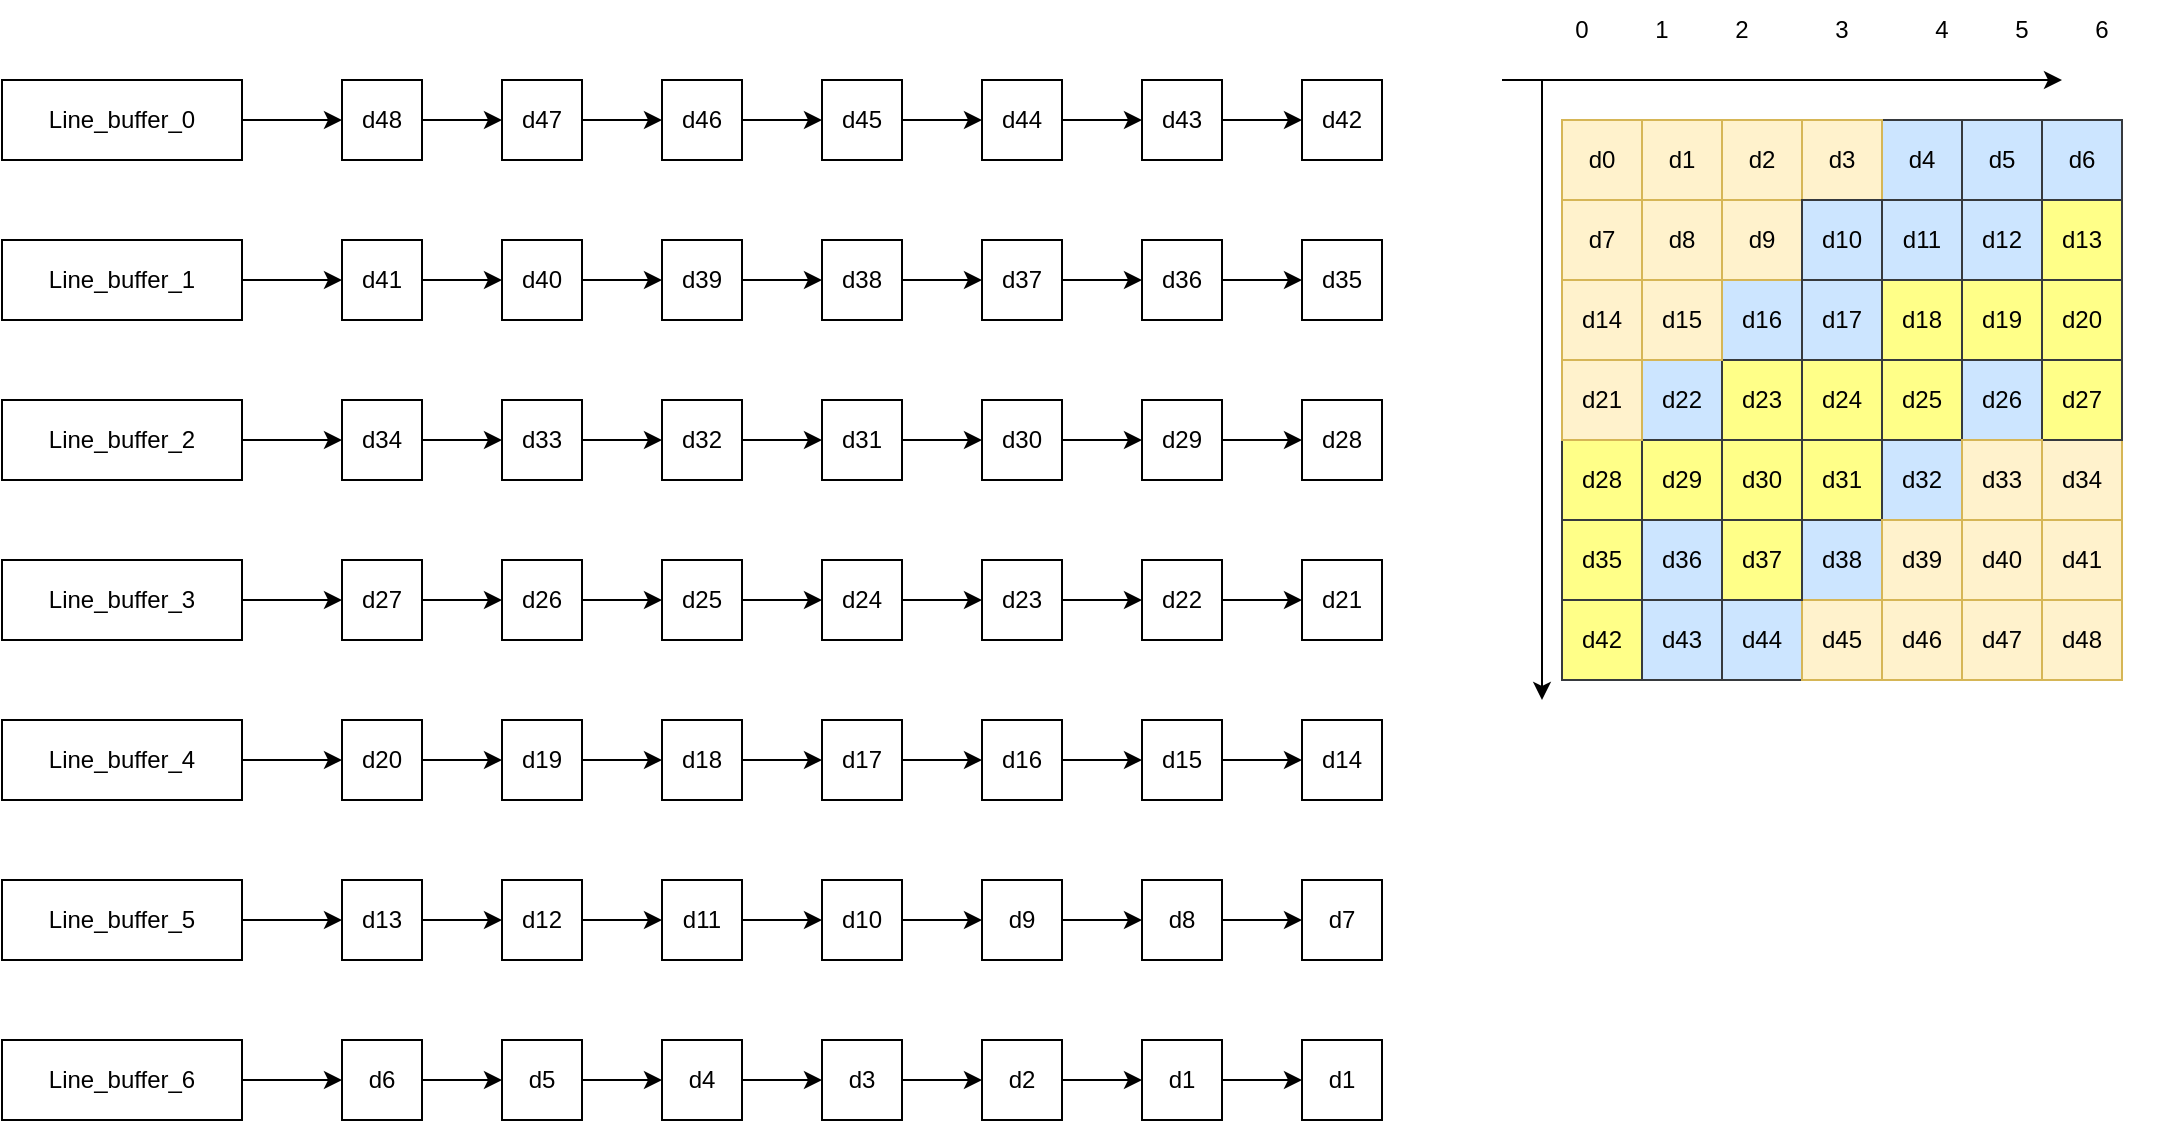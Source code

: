<mxfile version="25.0.0">
  <diagram name="Page-1" id="skQ6Bqla_CH4Cx-famLH">
    <mxGraphModel dx="784" dy="404" grid="1" gridSize="10" guides="1" tooltips="1" connect="1" arrows="1" fold="1" page="1" pageScale="1" pageWidth="850" pageHeight="1100" math="0" shadow="0">
      <root>
        <mxCell id="0" />
        <mxCell id="1" parent="0" />
        <mxCell id="QPa2e-_EbMcNQabbTF7_-1" value="Line_buffer_0" style="rounded=0;whiteSpace=wrap;html=1;" parent="1" vertex="1">
          <mxGeometry x="230" y="360" width="120" height="40" as="geometry" />
        </mxCell>
        <mxCell id="QPa2e-_EbMcNQabbTF7_-2" value="Line_buffer_1" style="rounded=0;whiteSpace=wrap;html=1;" parent="1" vertex="1">
          <mxGeometry x="230" y="440" width="120" height="40" as="geometry" />
        </mxCell>
        <mxCell id="QPa2e-_EbMcNQabbTF7_-40" value="d48" style="rounded=0;whiteSpace=wrap;html=1;" parent="1" vertex="1">
          <mxGeometry x="400" y="360" width="40" height="40" as="geometry" />
        </mxCell>
        <mxCell id="QPa2e-_EbMcNQabbTF7_-41" value="" style="endArrow=classic;html=1;rounded=0;exitX=1;exitY=0.5;exitDx=0;exitDy=0;" parent="1" source="QPa2e-_EbMcNQabbTF7_-40" edge="1">
          <mxGeometry width="50" height="50" relative="1" as="geometry">
            <mxPoint x="460" y="380" as="sourcePoint" />
            <mxPoint x="480" y="380" as="targetPoint" />
          </mxGeometry>
        </mxCell>
        <mxCell id="QPa2e-_EbMcNQabbTF7_-45" value="" style="endArrow=classic;html=1;rounded=0;exitX=1;exitY=0.5;exitDx=0;exitDy=0;entryX=0;entryY=0.5;entryDx=0;entryDy=0;" parent="1" source="QPa2e-_EbMcNQabbTF7_-1" target="QPa2e-_EbMcNQabbTF7_-40" edge="1">
          <mxGeometry width="50" height="50" relative="1" as="geometry">
            <mxPoint x="600" y="510" as="sourcePoint" />
            <mxPoint x="650" y="460" as="targetPoint" />
          </mxGeometry>
        </mxCell>
        <mxCell id="QPa2e-_EbMcNQabbTF7_-53" value="Line_buffer_2" style="rounded=0;whiteSpace=wrap;html=1;" parent="1" vertex="1">
          <mxGeometry x="230" y="520" width="120" height="40" as="geometry" />
        </mxCell>
        <mxCell id="QPa2e-_EbMcNQabbTF7_-60" value="Line_buffer_3" style="rounded=0;whiteSpace=wrap;html=1;" parent="1" vertex="1">
          <mxGeometry x="230" y="600" width="120" height="40" as="geometry" />
        </mxCell>
        <mxCell id="QPa2e-_EbMcNQabbTF7_-74" value="Line_buffer_4" style="rounded=0;whiteSpace=wrap;html=1;" parent="1" vertex="1">
          <mxGeometry x="230" y="680" width="120" height="40" as="geometry" />
        </mxCell>
        <mxCell id="QPa2e-_EbMcNQabbTF7_-81" value="Line_buffer_5" style="rounded=0;whiteSpace=wrap;html=1;" parent="1" vertex="1">
          <mxGeometry x="230" y="760" width="120" height="40" as="geometry" />
        </mxCell>
        <mxCell id="QPa2e-_EbMcNQabbTF7_-88" value="Line_buffer_6" style="rounded=0;whiteSpace=wrap;html=1;" parent="1" vertex="1">
          <mxGeometry x="230" y="840" width="120" height="40" as="geometry" />
        </mxCell>
        <mxCell id="QPa2e-_EbMcNQabbTF7_-102" value="d47" style="rounded=0;whiteSpace=wrap;html=1;" parent="1" vertex="1">
          <mxGeometry x="480" y="360" width="40" height="40" as="geometry" />
        </mxCell>
        <mxCell id="QPa2e-_EbMcNQabbTF7_-103" value="" style="endArrow=classic;html=1;rounded=0;exitX=1;exitY=0.5;exitDx=0;exitDy=0;" parent="1" edge="1">
          <mxGeometry width="50" height="50" relative="1" as="geometry">
            <mxPoint x="520" y="380" as="sourcePoint" />
            <mxPoint x="560" y="380" as="targetPoint" />
          </mxGeometry>
        </mxCell>
        <mxCell id="QPa2e-_EbMcNQabbTF7_-104" value="d46" style="rounded=0;whiteSpace=wrap;html=1;" parent="1" vertex="1">
          <mxGeometry x="560" y="360" width="40" height="40" as="geometry" />
        </mxCell>
        <mxCell id="QPa2e-_EbMcNQabbTF7_-107" value="" style="endArrow=classic;html=1;rounded=0;exitX=1;exitY=0.5;exitDx=0;exitDy=0;" parent="1" edge="1">
          <mxGeometry width="50" height="50" relative="1" as="geometry">
            <mxPoint x="600" y="380" as="sourcePoint" />
            <mxPoint x="640" y="380" as="targetPoint" />
          </mxGeometry>
        </mxCell>
        <mxCell id="QPa2e-_EbMcNQabbTF7_-108" value="d45" style="rounded=0;whiteSpace=wrap;html=1;" parent="1" vertex="1">
          <mxGeometry x="640" y="360" width="40" height="40" as="geometry" />
        </mxCell>
        <mxCell id="QPa2e-_EbMcNQabbTF7_-109" value="" style="endArrow=classic;html=1;rounded=0;exitX=1;exitY=0.5;exitDx=0;exitDy=0;" parent="1" edge="1">
          <mxGeometry width="50" height="50" relative="1" as="geometry">
            <mxPoint x="680" y="380" as="sourcePoint" />
            <mxPoint x="720" y="380" as="targetPoint" />
          </mxGeometry>
        </mxCell>
        <mxCell id="QPa2e-_EbMcNQabbTF7_-110" value="d44" style="rounded=0;whiteSpace=wrap;html=1;" parent="1" vertex="1">
          <mxGeometry x="720" y="360" width="40" height="40" as="geometry" />
        </mxCell>
        <mxCell id="QPa2e-_EbMcNQabbTF7_-111" value="" style="endArrow=classic;html=1;rounded=0;exitX=1;exitY=0.5;exitDx=0;exitDy=0;" parent="1" edge="1">
          <mxGeometry width="50" height="50" relative="1" as="geometry">
            <mxPoint x="760" y="380" as="sourcePoint" />
            <mxPoint x="800" y="380" as="targetPoint" />
          </mxGeometry>
        </mxCell>
        <mxCell id="QPa2e-_EbMcNQabbTF7_-112" value="d43" style="rounded=0;whiteSpace=wrap;html=1;" parent="1" vertex="1">
          <mxGeometry x="800" y="360" width="40" height="40" as="geometry" />
        </mxCell>
        <mxCell id="QPa2e-_EbMcNQabbTF7_-113" value="" style="endArrow=classic;html=1;rounded=0;exitX=1;exitY=0.5;exitDx=0;exitDy=0;" parent="1" edge="1">
          <mxGeometry width="50" height="50" relative="1" as="geometry">
            <mxPoint x="840" y="380" as="sourcePoint" />
            <mxPoint x="880" y="380" as="targetPoint" />
          </mxGeometry>
        </mxCell>
        <mxCell id="QPa2e-_EbMcNQabbTF7_-114" value="d42" style="rounded=0;whiteSpace=wrap;html=1;" parent="1" vertex="1">
          <mxGeometry x="880" y="360" width="40" height="40" as="geometry" />
        </mxCell>
        <mxCell id="QPa2e-_EbMcNQabbTF7_-117" value="d41" style="rounded=0;whiteSpace=wrap;html=1;" parent="1" vertex="1">
          <mxGeometry x="400" y="440" width="40" height="40" as="geometry" />
        </mxCell>
        <mxCell id="QPa2e-_EbMcNQabbTF7_-118" value="" style="endArrow=classic;html=1;rounded=0;exitX=1;exitY=0.5;exitDx=0;exitDy=0;" parent="1" source="QPa2e-_EbMcNQabbTF7_-117" edge="1">
          <mxGeometry width="50" height="50" relative="1" as="geometry">
            <mxPoint x="460" y="460" as="sourcePoint" />
            <mxPoint x="480" y="460" as="targetPoint" />
          </mxGeometry>
        </mxCell>
        <mxCell id="QPa2e-_EbMcNQabbTF7_-119" value="" style="endArrow=classic;html=1;rounded=0;exitX=1;exitY=0.5;exitDx=0;exitDy=0;entryX=0;entryY=0.5;entryDx=0;entryDy=0;" parent="1" target="QPa2e-_EbMcNQabbTF7_-117" edge="1">
          <mxGeometry width="50" height="50" relative="1" as="geometry">
            <mxPoint x="350" y="460" as="sourcePoint" />
            <mxPoint x="650" y="540" as="targetPoint" />
          </mxGeometry>
        </mxCell>
        <mxCell id="QPa2e-_EbMcNQabbTF7_-120" value="d40" style="rounded=0;whiteSpace=wrap;html=1;" parent="1" vertex="1">
          <mxGeometry x="480" y="440" width="40" height="40" as="geometry" />
        </mxCell>
        <mxCell id="QPa2e-_EbMcNQabbTF7_-121" value="" style="endArrow=classic;html=1;rounded=0;exitX=1;exitY=0.5;exitDx=0;exitDy=0;" parent="1" edge="1">
          <mxGeometry width="50" height="50" relative="1" as="geometry">
            <mxPoint x="520" y="460" as="sourcePoint" />
            <mxPoint x="560" y="460" as="targetPoint" />
          </mxGeometry>
        </mxCell>
        <mxCell id="QPa2e-_EbMcNQabbTF7_-122" value="d39" style="rounded=0;whiteSpace=wrap;html=1;" parent="1" vertex="1">
          <mxGeometry x="560" y="440" width="40" height="40" as="geometry" />
        </mxCell>
        <mxCell id="QPa2e-_EbMcNQabbTF7_-123" value="" style="endArrow=classic;html=1;rounded=0;exitX=1;exitY=0.5;exitDx=0;exitDy=0;" parent="1" edge="1">
          <mxGeometry width="50" height="50" relative="1" as="geometry">
            <mxPoint x="600" y="460" as="sourcePoint" />
            <mxPoint x="640" y="460" as="targetPoint" />
          </mxGeometry>
        </mxCell>
        <mxCell id="QPa2e-_EbMcNQabbTF7_-124" value="d38" style="rounded=0;whiteSpace=wrap;html=1;" parent="1" vertex="1">
          <mxGeometry x="640" y="440" width="40" height="40" as="geometry" />
        </mxCell>
        <mxCell id="QPa2e-_EbMcNQabbTF7_-125" value="" style="endArrow=classic;html=1;rounded=0;exitX=1;exitY=0.5;exitDx=0;exitDy=0;" parent="1" edge="1">
          <mxGeometry width="50" height="50" relative="1" as="geometry">
            <mxPoint x="680" y="460" as="sourcePoint" />
            <mxPoint x="720" y="460" as="targetPoint" />
          </mxGeometry>
        </mxCell>
        <mxCell id="QPa2e-_EbMcNQabbTF7_-126" value="d37" style="rounded=0;whiteSpace=wrap;html=1;" parent="1" vertex="1">
          <mxGeometry x="720" y="440" width="40" height="40" as="geometry" />
        </mxCell>
        <mxCell id="QPa2e-_EbMcNQabbTF7_-127" value="" style="endArrow=classic;html=1;rounded=0;exitX=1;exitY=0.5;exitDx=0;exitDy=0;" parent="1" edge="1">
          <mxGeometry width="50" height="50" relative="1" as="geometry">
            <mxPoint x="760" y="460" as="sourcePoint" />
            <mxPoint x="800" y="460" as="targetPoint" />
          </mxGeometry>
        </mxCell>
        <mxCell id="QPa2e-_EbMcNQabbTF7_-128" value="d36" style="rounded=0;whiteSpace=wrap;html=1;" parent="1" vertex="1">
          <mxGeometry x="800" y="440" width="40" height="40" as="geometry" />
        </mxCell>
        <mxCell id="QPa2e-_EbMcNQabbTF7_-129" value="" style="endArrow=classic;html=1;rounded=0;exitX=1;exitY=0.5;exitDx=0;exitDy=0;" parent="1" edge="1">
          <mxGeometry width="50" height="50" relative="1" as="geometry">
            <mxPoint x="840" y="460" as="sourcePoint" />
            <mxPoint x="880" y="460" as="targetPoint" />
          </mxGeometry>
        </mxCell>
        <mxCell id="QPa2e-_EbMcNQabbTF7_-130" value="d35" style="rounded=0;whiteSpace=wrap;html=1;" parent="1" vertex="1">
          <mxGeometry x="880" y="440" width="40" height="40" as="geometry" />
        </mxCell>
        <mxCell id="QPa2e-_EbMcNQabbTF7_-131" value="d34" style="rounded=0;whiteSpace=wrap;html=1;" parent="1" vertex="1">
          <mxGeometry x="400" y="520" width="40" height="40" as="geometry" />
        </mxCell>
        <mxCell id="QPa2e-_EbMcNQabbTF7_-132" value="" style="endArrow=classic;html=1;rounded=0;exitX=1;exitY=0.5;exitDx=0;exitDy=0;" parent="1" source="QPa2e-_EbMcNQabbTF7_-131" edge="1">
          <mxGeometry width="50" height="50" relative="1" as="geometry">
            <mxPoint x="460" y="540" as="sourcePoint" />
            <mxPoint x="480" y="540" as="targetPoint" />
          </mxGeometry>
        </mxCell>
        <mxCell id="QPa2e-_EbMcNQabbTF7_-133" value="" style="endArrow=classic;html=1;rounded=0;exitX=1;exitY=0.5;exitDx=0;exitDy=0;entryX=0;entryY=0.5;entryDx=0;entryDy=0;" parent="1" target="QPa2e-_EbMcNQabbTF7_-131" edge="1">
          <mxGeometry width="50" height="50" relative="1" as="geometry">
            <mxPoint x="350" y="540" as="sourcePoint" />
            <mxPoint x="650" y="620" as="targetPoint" />
          </mxGeometry>
        </mxCell>
        <mxCell id="QPa2e-_EbMcNQabbTF7_-134" value="d33" style="rounded=0;whiteSpace=wrap;html=1;" parent="1" vertex="1">
          <mxGeometry x="480" y="520" width="40" height="40" as="geometry" />
        </mxCell>
        <mxCell id="QPa2e-_EbMcNQabbTF7_-135" value="" style="endArrow=classic;html=1;rounded=0;exitX=1;exitY=0.5;exitDx=0;exitDy=0;" parent="1" edge="1">
          <mxGeometry width="50" height="50" relative="1" as="geometry">
            <mxPoint x="520" y="540" as="sourcePoint" />
            <mxPoint x="560" y="540" as="targetPoint" />
          </mxGeometry>
        </mxCell>
        <mxCell id="QPa2e-_EbMcNQabbTF7_-136" value="d32" style="rounded=0;whiteSpace=wrap;html=1;" parent="1" vertex="1">
          <mxGeometry x="560" y="520" width="40" height="40" as="geometry" />
        </mxCell>
        <mxCell id="QPa2e-_EbMcNQabbTF7_-137" value="" style="endArrow=classic;html=1;rounded=0;exitX=1;exitY=0.5;exitDx=0;exitDy=0;" parent="1" edge="1">
          <mxGeometry width="50" height="50" relative="1" as="geometry">
            <mxPoint x="600" y="540" as="sourcePoint" />
            <mxPoint x="640" y="540" as="targetPoint" />
          </mxGeometry>
        </mxCell>
        <mxCell id="QPa2e-_EbMcNQabbTF7_-138" value="d31" style="rounded=0;whiteSpace=wrap;html=1;" parent="1" vertex="1">
          <mxGeometry x="640" y="520" width="40" height="40" as="geometry" />
        </mxCell>
        <mxCell id="QPa2e-_EbMcNQabbTF7_-139" value="" style="endArrow=classic;html=1;rounded=0;exitX=1;exitY=0.5;exitDx=0;exitDy=0;" parent="1" edge="1">
          <mxGeometry width="50" height="50" relative="1" as="geometry">
            <mxPoint x="680" y="540" as="sourcePoint" />
            <mxPoint x="720" y="540" as="targetPoint" />
          </mxGeometry>
        </mxCell>
        <mxCell id="QPa2e-_EbMcNQabbTF7_-140" value="d30" style="rounded=0;whiteSpace=wrap;html=1;" parent="1" vertex="1">
          <mxGeometry x="720" y="520" width="40" height="40" as="geometry" />
        </mxCell>
        <mxCell id="QPa2e-_EbMcNQabbTF7_-141" value="" style="endArrow=classic;html=1;rounded=0;exitX=1;exitY=0.5;exitDx=0;exitDy=0;" parent="1" edge="1">
          <mxGeometry width="50" height="50" relative="1" as="geometry">
            <mxPoint x="760" y="540" as="sourcePoint" />
            <mxPoint x="800" y="540" as="targetPoint" />
          </mxGeometry>
        </mxCell>
        <mxCell id="QPa2e-_EbMcNQabbTF7_-142" value="d29" style="rounded=0;whiteSpace=wrap;html=1;" parent="1" vertex="1">
          <mxGeometry x="800" y="520" width="40" height="40" as="geometry" />
        </mxCell>
        <mxCell id="QPa2e-_EbMcNQabbTF7_-143" value="" style="endArrow=classic;html=1;rounded=0;exitX=1;exitY=0.5;exitDx=0;exitDy=0;" parent="1" edge="1">
          <mxGeometry width="50" height="50" relative="1" as="geometry">
            <mxPoint x="840" y="540" as="sourcePoint" />
            <mxPoint x="880" y="540" as="targetPoint" />
          </mxGeometry>
        </mxCell>
        <mxCell id="QPa2e-_EbMcNQabbTF7_-144" value="d28" style="rounded=0;whiteSpace=wrap;html=1;" parent="1" vertex="1">
          <mxGeometry x="880" y="520" width="40" height="40" as="geometry" />
        </mxCell>
        <mxCell id="QPa2e-_EbMcNQabbTF7_-145" value="d27" style="rounded=0;whiteSpace=wrap;html=1;" parent="1" vertex="1">
          <mxGeometry x="400" y="600" width="40" height="40" as="geometry" />
        </mxCell>
        <mxCell id="QPa2e-_EbMcNQabbTF7_-146" value="" style="endArrow=classic;html=1;rounded=0;exitX=1;exitY=0.5;exitDx=0;exitDy=0;" parent="1" source="QPa2e-_EbMcNQabbTF7_-145" edge="1">
          <mxGeometry width="50" height="50" relative="1" as="geometry">
            <mxPoint x="460" y="620" as="sourcePoint" />
            <mxPoint x="480" y="620" as="targetPoint" />
          </mxGeometry>
        </mxCell>
        <mxCell id="QPa2e-_EbMcNQabbTF7_-147" value="" style="endArrow=classic;html=1;rounded=0;exitX=1;exitY=0.5;exitDx=0;exitDy=0;entryX=0;entryY=0.5;entryDx=0;entryDy=0;" parent="1" target="QPa2e-_EbMcNQabbTF7_-145" edge="1">
          <mxGeometry width="50" height="50" relative="1" as="geometry">
            <mxPoint x="350" y="620" as="sourcePoint" />
            <mxPoint x="650" y="700" as="targetPoint" />
          </mxGeometry>
        </mxCell>
        <mxCell id="QPa2e-_EbMcNQabbTF7_-148" value="d26" style="rounded=0;whiteSpace=wrap;html=1;" parent="1" vertex="1">
          <mxGeometry x="480" y="600" width="40" height="40" as="geometry" />
        </mxCell>
        <mxCell id="QPa2e-_EbMcNQabbTF7_-149" value="" style="endArrow=classic;html=1;rounded=0;exitX=1;exitY=0.5;exitDx=0;exitDy=0;" parent="1" edge="1">
          <mxGeometry width="50" height="50" relative="1" as="geometry">
            <mxPoint x="520" y="620" as="sourcePoint" />
            <mxPoint x="560" y="620" as="targetPoint" />
          </mxGeometry>
        </mxCell>
        <mxCell id="QPa2e-_EbMcNQabbTF7_-150" value="d25" style="rounded=0;whiteSpace=wrap;html=1;" parent="1" vertex="1">
          <mxGeometry x="560" y="600" width="40" height="40" as="geometry" />
        </mxCell>
        <mxCell id="QPa2e-_EbMcNQabbTF7_-151" value="" style="endArrow=classic;html=1;rounded=0;exitX=1;exitY=0.5;exitDx=0;exitDy=0;" parent="1" edge="1">
          <mxGeometry width="50" height="50" relative="1" as="geometry">
            <mxPoint x="600" y="620" as="sourcePoint" />
            <mxPoint x="640" y="620" as="targetPoint" />
          </mxGeometry>
        </mxCell>
        <mxCell id="QPa2e-_EbMcNQabbTF7_-152" value="d24" style="rounded=0;whiteSpace=wrap;html=1;" parent="1" vertex="1">
          <mxGeometry x="640" y="600" width="40" height="40" as="geometry" />
        </mxCell>
        <mxCell id="QPa2e-_EbMcNQabbTF7_-153" value="" style="endArrow=classic;html=1;rounded=0;exitX=1;exitY=0.5;exitDx=0;exitDy=0;" parent="1" edge="1">
          <mxGeometry width="50" height="50" relative="1" as="geometry">
            <mxPoint x="680" y="620" as="sourcePoint" />
            <mxPoint x="720" y="620" as="targetPoint" />
          </mxGeometry>
        </mxCell>
        <mxCell id="QPa2e-_EbMcNQabbTF7_-154" value="d23" style="rounded=0;whiteSpace=wrap;html=1;" parent="1" vertex="1">
          <mxGeometry x="720" y="600" width="40" height="40" as="geometry" />
        </mxCell>
        <mxCell id="QPa2e-_EbMcNQabbTF7_-155" value="" style="endArrow=classic;html=1;rounded=0;exitX=1;exitY=0.5;exitDx=0;exitDy=0;" parent="1" edge="1">
          <mxGeometry width="50" height="50" relative="1" as="geometry">
            <mxPoint x="760" y="620" as="sourcePoint" />
            <mxPoint x="800" y="620" as="targetPoint" />
          </mxGeometry>
        </mxCell>
        <mxCell id="QPa2e-_EbMcNQabbTF7_-156" value="d22" style="rounded=0;whiteSpace=wrap;html=1;" parent="1" vertex="1">
          <mxGeometry x="800" y="600" width="40" height="40" as="geometry" />
        </mxCell>
        <mxCell id="QPa2e-_EbMcNQabbTF7_-157" value="" style="endArrow=classic;html=1;rounded=0;exitX=1;exitY=0.5;exitDx=0;exitDy=0;" parent="1" edge="1">
          <mxGeometry width="50" height="50" relative="1" as="geometry">
            <mxPoint x="840" y="620" as="sourcePoint" />
            <mxPoint x="880" y="620" as="targetPoint" />
          </mxGeometry>
        </mxCell>
        <mxCell id="QPa2e-_EbMcNQabbTF7_-158" value="d21" style="rounded=0;whiteSpace=wrap;html=1;" parent="1" vertex="1">
          <mxGeometry x="880" y="600" width="40" height="40" as="geometry" />
        </mxCell>
        <mxCell id="QPa2e-_EbMcNQabbTF7_-159" value="d20" style="rounded=0;whiteSpace=wrap;html=1;" parent="1" vertex="1">
          <mxGeometry x="400" y="680" width="40" height="40" as="geometry" />
        </mxCell>
        <mxCell id="QPa2e-_EbMcNQabbTF7_-160" value="" style="endArrow=classic;html=1;rounded=0;exitX=1;exitY=0.5;exitDx=0;exitDy=0;" parent="1" source="QPa2e-_EbMcNQabbTF7_-159" edge="1">
          <mxGeometry width="50" height="50" relative="1" as="geometry">
            <mxPoint x="460" y="700" as="sourcePoint" />
            <mxPoint x="480" y="700" as="targetPoint" />
          </mxGeometry>
        </mxCell>
        <mxCell id="QPa2e-_EbMcNQabbTF7_-161" value="" style="endArrow=classic;html=1;rounded=0;exitX=1;exitY=0.5;exitDx=0;exitDy=0;entryX=0;entryY=0.5;entryDx=0;entryDy=0;" parent="1" target="QPa2e-_EbMcNQabbTF7_-159" edge="1">
          <mxGeometry width="50" height="50" relative="1" as="geometry">
            <mxPoint x="350" y="700" as="sourcePoint" />
            <mxPoint x="650" y="780" as="targetPoint" />
          </mxGeometry>
        </mxCell>
        <mxCell id="QPa2e-_EbMcNQabbTF7_-162" value="d19" style="rounded=0;whiteSpace=wrap;html=1;" parent="1" vertex="1">
          <mxGeometry x="480" y="680" width="40" height="40" as="geometry" />
        </mxCell>
        <mxCell id="QPa2e-_EbMcNQabbTF7_-163" value="" style="endArrow=classic;html=1;rounded=0;exitX=1;exitY=0.5;exitDx=0;exitDy=0;" parent="1" edge="1">
          <mxGeometry width="50" height="50" relative="1" as="geometry">
            <mxPoint x="520" y="700" as="sourcePoint" />
            <mxPoint x="560" y="700" as="targetPoint" />
          </mxGeometry>
        </mxCell>
        <mxCell id="QPa2e-_EbMcNQabbTF7_-164" value="d18" style="rounded=0;whiteSpace=wrap;html=1;" parent="1" vertex="1">
          <mxGeometry x="560" y="680" width="40" height="40" as="geometry" />
        </mxCell>
        <mxCell id="QPa2e-_EbMcNQabbTF7_-165" value="" style="endArrow=classic;html=1;rounded=0;exitX=1;exitY=0.5;exitDx=0;exitDy=0;" parent="1" edge="1">
          <mxGeometry width="50" height="50" relative="1" as="geometry">
            <mxPoint x="600" y="700" as="sourcePoint" />
            <mxPoint x="640" y="700" as="targetPoint" />
          </mxGeometry>
        </mxCell>
        <mxCell id="QPa2e-_EbMcNQabbTF7_-166" value="d17" style="rounded=0;whiteSpace=wrap;html=1;" parent="1" vertex="1">
          <mxGeometry x="640" y="680" width="40" height="40" as="geometry" />
        </mxCell>
        <mxCell id="QPa2e-_EbMcNQabbTF7_-167" value="" style="endArrow=classic;html=1;rounded=0;exitX=1;exitY=0.5;exitDx=0;exitDy=0;" parent="1" edge="1">
          <mxGeometry width="50" height="50" relative="1" as="geometry">
            <mxPoint x="680" y="700" as="sourcePoint" />
            <mxPoint x="720" y="700" as="targetPoint" />
          </mxGeometry>
        </mxCell>
        <mxCell id="QPa2e-_EbMcNQabbTF7_-168" value="d16" style="rounded=0;whiteSpace=wrap;html=1;" parent="1" vertex="1">
          <mxGeometry x="720" y="680" width="40" height="40" as="geometry" />
        </mxCell>
        <mxCell id="QPa2e-_EbMcNQabbTF7_-169" value="" style="endArrow=classic;html=1;rounded=0;exitX=1;exitY=0.5;exitDx=0;exitDy=0;" parent="1" edge="1">
          <mxGeometry width="50" height="50" relative="1" as="geometry">
            <mxPoint x="760" y="700" as="sourcePoint" />
            <mxPoint x="800" y="700" as="targetPoint" />
          </mxGeometry>
        </mxCell>
        <mxCell id="QPa2e-_EbMcNQabbTF7_-170" value="d15" style="rounded=0;whiteSpace=wrap;html=1;" parent="1" vertex="1">
          <mxGeometry x="800" y="680" width="40" height="40" as="geometry" />
        </mxCell>
        <mxCell id="QPa2e-_EbMcNQabbTF7_-171" value="" style="endArrow=classic;html=1;rounded=0;exitX=1;exitY=0.5;exitDx=0;exitDy=0;" parent="1" edge="1">
          <mxGeometry width="50" height="50" relative="1" as="geometry">
            <mxPoint x="840" y="700" as="sourcePoint" />
            <mxPoint x="880" y="700" as="targetPoint" />
          </mxGeometry>
        </mxCell>
        <mxCell id="QPa2e-_EbMcNQabbTF7_-172" value="d14" style="rounded=0;whiteSpace=wrap;html=1;" parent="1" vertex="1">
          <mxGeometry x="880" y="680" width="40" height="40" as="geometry" />
        </mxCell>
        <mxCell id="QPa2e-_EbMcNQabbTF7_-173" value="d13" style="rounded=0;whiteSpace=wrap;html=1;" parent="1" vertex="1">
          <mxGeometry x="400" y="760" width="40" height="40" as="geometry" />
        </mxCell>
        <mxCell id="QPa2e-_EbMcNQabbTF7_-174" value="" style="endArrow=classic;html=1;rounded=0;exitX=1;exitY=0.5;exitDx=0;exitDy=0;" parent="1" source="QPa2e-_EbMcNQabbTF7_-173" edge="1">
          <mxGeometry width="50" height="50" relative="1" as="geometry">
            <mxPoint x="460" y="780" as="sourcePoint" />
            <mxPoint x="480" y="780" as="targetPoint" />
          </mxGeometry>
        </mxCell>
        <mxCell id="QPa2e-_EbMcNQabbTF7_-175" value="" style="endArrow=classic;html=1;rounded=0;exitX=1;exitY=0.5;exitDx=0;exitDy=0;entryX=0;entryY=0.5;entryDx=0;entryDy=0;" parent="1" target="QPa2e-_EbMcNQabbTF7_-173" edge="1">
          <mxGeometry width="50" height="50" relative="1" as="geometry">
            <mxPoint x="350" y="780" as="sourcePoint" />
            <mxPoint x="650" y="860" as="targetPoint" />
          </mxGeometry>
        </mxCell>
        <mxCell id="QPa2e-_EbMcNQabbTF7_-176" value="d12" style="rounded=0;whiteSpace=wrap;html=1;" parent="1" vertex="1">
          <mxGeometry x="480" y="760" width="40" height="40" as="geometry" />
        </mxCell>
        <mxCell id="QPa2e-_EbMcNQabbTF7_-177" value="" style="endArrow=classic;html=1;rounded=0;exitX=1;exitY=0.5;exitDx=0;exitDy=0;" parent="1" edge="1">
          <mxGeometry width="50" height="50" relative="1" as="geometry">
            <mxPoint x="520" y="780" as="sourcePoint" />
            <mxPoint x="560" y="780" as="targetPoint" />
          </mxGeometry>
        </mxCell>
        <mxCell id="QPa2e-_EbMcNQabbTF7_-178" value="d11" style="rounded=0;whiteSpace=wrap;html=1;" parent="1" vertex="1">
          <mxGeometry x="560" y="760" width="40" height="40" as="geometry" />
        </mxCell>
        <mxCell id="QPa2e-_EbMcNQabbTF7_-179" value="" style="endArrow=classic;html=1;rounded=0;exitX=1;exitY=0.5;exitDx=0;exitDy=0;" parent="1" edge="1">
          <mxGeometry width="50" height="50" relative="1" as="geometry">
            <mxPoint x="600" y="780" as="sourcePoint" />
            <mxPoint x="640" y="780" as="targetPoint" />
          </mxGeometry>
        </mxCell>
        <mxCell id="QPa2e-_EbMcNQabbTF7_-180" value="d10" style="rounded=0;whiteSpace=wrap;html=1;" parent="1" vertex="1">
          <mxGeometry x="640" y="760" width="40" height="40" as="geometry" />
        </mxCell>
        <mxCell id="QPa2e-_EbMcNQabbTF7_-181" value="" style="endArrow=classic;html=1;rounded=0;exitX=1;exitY=0.5;exitDx=0;exitDy=0;" parent="1" edge="1">
          <mxGeometry width="50" height="50" relative="1" as="geometry">
            <mxPoint x="680" y="780" as="sourcePoint" />
            <mxPoint x="720" y="780" as="targetPoint" />
          </mxGeometry>
        </mxCell>
        <mxCell id="QPa2e-_EbMcNQabbTF7_-182" value="d9" style="rounded=0;whiteSpace=wrap;html=1;" parent="1" vertex="1">
          <mxGeometry x="720" y="760" width="40" height="40" as="geometry" />
        </mxCell>
        <mxCell id="QPa2e-_EbMcNQabbTF7_-183" value="" style="endArrow=classic;html=1;rounded=0;exitX=1;exitY=0.5;exitDx=0;exitDy=0;" parent="1" edge="1">
          <mxGeometry width="50" height="50" relative="1" as="geometry">
            <mxPoint x="760" y="780" as="sourcePoint" />
            <mxPoint x="800" y="780" as="targetPoint" />
          </mxGeometry>
        </mxCell>
        <mxCell id="QPa2e-_EbMcNQabbTF7_-184" value="d8" style="rounded=0;whiteSpace=wrap;html=1;" parent="1" vertex="1">
          <mxGeometry x="800" y="760" width="40" height="40" as="geometry" />
        </mxCell>
        <mxCell id="QPa2e-_EbMcNQabbTF7_-185" value="" style="endArrow=classic;html=1;rounded=0;exitX=1;exitY=0.5;exitDx=0;exitDy=0;" parent="1" edge="1">
          <mxGeometry width="50" height="50" relative="1" as="geometry">
            <mxPoint x="840" y="780" as="sourcePoint" />
            <mxPoint x="880" y="780" as="targetPoint" />
          </mxGeometry>
        </mxCell>
        <mxCell id="QPa2e-_EbMcNQabbTF7_-186" value="d7" style="rounded=0;whiteSpace=wrap;html=1;" parent="1" vertex="1">
          <mxGeometry x="880" y="760" width="40" height="40" as="geometry" />
        </mxCell>
        <mxCell id="QPa2e-_EbMcNQabbTF7_-187" value="d6" style="rounded=0;whiteSpace=wrap;html=1;" parent="1" vertex="1">
          <mxGeometry x="400" y="840" width="40" height="40" as="geometry" />
        </mxCell>
        <mxCell id="QPa2e-_EbMcNQabbTF7_-188" value="" style="endArrow=classic;html=1;rounded=0;exitX=1;exitY=0.5;exitDx=0;exitDy=0;" parent="1" source="QPa2e-_EbMcNQabbTF7_-187" edge="1">
          <mxGeometry width="50" height="50" relative="1" as="geometry">
            <mxPoint x="460" y="860" as="sourcePoint" />
            <mxPoint x="480" y="860" as="targetPoint" />
          </mxGeometry>
        </mxCell>
        <mxCell id="QPa2e-_EbMcNQabbTF7_-189" value="" style="endArrow=classic;html=1;rounded=0;exitX=1;exitY=0.5;exitDx=0;exitDy=0;entryX=0;entryY=0.5;entryDx=0;entryDy=0;" parent="1" target="QPa2e-_EbMcNQabbTF7_-187" edge="1">
          <mxGeometry width="50" height="50" relative="1" as="geometry">
            <mxPoint x="350" y="860" as="sourcePoint" />
            <mxPoint x="650" y="940" as="targetPoint" />
          </mxGeometry>
        </mxCell>
        <mxCell id="QPa2e-_EbMcNQabbTF7_-190" value="d5" style="rounded=0;whiteSpace=wrap;html=1;" parent="1" vertex="1">
          <mxGeometry x="480" y="840" width="40" height="40" as="geometry" />
        </mxCell>
        <mxCell id="QPa2e-_EbMcNQabbTF7_-191" value="" style="endArrow=classic;html=1;rounded=0;exitX=1;exitY=0.5;exitDx=0;exitDy=0;" parent="1" edge="1">
          <mxGeometry width="50" height="50" relative="1" as="geometry">
            <mxPoint x="520" y="860" as="sourcePoint" />
            <mxPoint x="560" y="860" as="targetPoint" />
          </mxGeometry>
        </mxCell>
        <mxCell id="QPa2e-_EbMcNQabbTF7_-192" value="d4" style="rounded=0;whiteSpace=wrap;html=1;" parent="1" vertex="1">
          <mxGeometry x="560" y="840" width="40" height="40" as="geometry" />
        </mxCell>
        <mxCell id="QPa2e-_EbMcNQabbTF7_-193" value="" style="endArrow=classic;html=1;rounded=0;exitX=1;exitY=0.5;exitDx=0;exitDy=0;" parent="1" edge="1">
          <mxGeometry width="50" height="50" relative="1" as="geometry">
            <mxPoint x="600" y="860" as="sourcePoint" />
            <mxPoint x="640" y="860" as="targetPoint" />
          </mxGeometry>
        </mxCell>
        <mxCell id="QPa2e-_EbMcNQabbTF7_-194" value="d3" style="rounded=0;whiteSpace=wrap;html=1;" parent="1" vertex="1">
          <mxGeometry x="640" y="840" width="40" height="40" as="geometry" />
        </mxCell>
        <mxCell id="QPa2e-_EbMcNQabbTF7_-195" value="" style="endArrow=classic;html=1;rounded=0;exitX=1;exitY=0.5;exitDx=0;exitDy=0;" parent="1" edge="1">
          <mxGeometry width="50" height="50" relative="1" as="geometry">
            <mxPoint x="680" y="860" as="sourcePoint" />
            <mxPoint x="720" y="860" as="targetPoint" />
          </mxGeometry>
        </mxCell>
        <mxCell id="QPa2e-_EbMcNQabbTF7_-196" value="d2" style="rounded=0;whiteSpace=wrap;html=1;" parent="1" vertex="1">
          <mxGeometry x="720" y="840" width="40" height="40" as="geometry" />
        </mxCell>
        <mxCell id="QPa2e-_EbMcNQabbTF7_-197" value="" style="endArrow=classic;html=1;rounded=0;exitX=1;exitY=0.5;exitDx=0;exitDy=0;" parent="1" edge="1">
          <mxGeometry width="50" height="50" relative="1" as="geometry">
            <mxPoint x="760" y="860" as="sourcePoint" />
            <mxPoint x="800" y="860" as="targetPoint" />
          </mxGeometry>
        </mxCell>
        <mxCell id="QPa2e-_EbMcNQabbTF7_-198" value="d1" style="rounded=0;whiteSpace=wrap;html=1;" parent="1" vertex="1">
          <mxGeometry x="800" y="840" width="40" height="40" as="geometry" />
        </mxCell>
        <mxCell id="QPa2e-_EbMcNQabbTF7_-199" value="" style="endArrow=classic;html=1;rounded=0;exitX=1;exitY=0.5;exitDx=0;exitDy=0;" parent="1" edge="1">
          <mxGeometry width="50" height="50" relative="1" as="geometry">
            <mxPoint x="840" y="860" as="sourcePoint" />
            <mxPoint x="880" y="860" as="targetPoint" />
          </mxGeometry>
        </mxCell>
        <mxCell id="QPa2e-_EbMcNQabbTF7_-200" value="d1" style="rounded=0;whiteSpace=wrap;html=1;" parent="1" vertex="1">
          <mxGeometry x="880" y="840" width="40" height="40" as="geometry" />
        </mxCell>
        <mxCell id="9oq79Bdc62THOU5HDjCZ-1" value="d0" style="rounded=0;whiteSpace=wrap;html=1;container=0;fillColor=#fff2cc;strokeColor=#d6b656;" parent="1" vertex="1">
          <mxGeometry x="1010" y="380" width="40" height="40" as="geometry" />
        </mxCell>
        <mxCell id="9oq79Bdc62THOU5HDjCZ-2" value="d1" style="rounded=0;whiteSpace=wrap;html=1;container=0;fillColor=#fff2cc;strokeColor=#d6b656;" parent="1" vertex="1">
          <mxGeometry x="1050" y="380" width="40" height="40" as="geometry" />
        </mxCell>
        <mxCell id="9oq79Bdc62THOU5HDjCZ-3" value="d2" style="rounded=0;whiteSpace=wrap;html=1;container=0;fillColor=#dae8fc;strokeColor=#6c8ebf;" parent="1" vertex="1">
          <mxGeometry x="1090" y="380" width="40" height="40" as="geometry" />
        </mxCell>
        <mxCell id="9oq79Bdc62THOU5HDjCZ-4" value="d3" style="rounded=0;whiteSpace=wrap;html=1;container=0;fillColor=#dae8fc;strokeColor=#6c8ebf;" parent="1" vertex="1">
          <mxGeometry x="1130" y="380" width="40" height="40" as="geometry" />
        </mxCell>
        <mxCell id="9oq79Bdc62THOU5HDjCZ-5" value="d4" style="rounded=0;whiteSpace=wrap;html=1;container=0;fillColor=#dae8fc;strokeColor=#6c8ebf;" parent="1" vertex="1">
          <mxGeometry x="1170" y="380" width="40" height="40" as="geometry" />
        </mxCell>
        <mxCell id="9oq79Bdc62THOU5HDjCZ-6" value="d5" style="rounded=0;whiteSpace=wrap;html=1;container=0;" parent="1" vertex="1">
          <mxGeometry x="1210" y="380" width="40" height="40" as="geometry" />
        </mxCell>
        <mxCell id="9oq79Bdc62THOU5HDjCZ-7" value="d6" style="rounded=0;whiteSpace=wrap;html=1;container=0;" parent="1" vertex="1">
          <mxGeometry x="1250" y="380" width="40" height="40" as="geometry" />
        </mxCell>
        <mxCell id="9oq79Bdc62THOU5HDjCZ-10" value="d7" style="rounded=0;whiteSpace=wrap;html=1;container=0;fillColor=#dae8fc;strokeColor=#6c8ebf;" parent="1" vertex="1">
          <mxGeometry x="1010" y="420" width="40" height="40" as="geometry" />
        </mxCell>
        <mxCell id="9oq79Bdc62THOU5HDjCZ-11" value="d8" style="rounded=0;whiteSpace=wrap;html=1;container=0;fillColor=#dae8fc;strokeColor=#6c8ebf;" parent="1" vertex="1">
          <mxGeometry x="1050" y="420" width="40" height="40" as="geometry" />
        </mxCell>
        <mxCell id="9oq79Bdc62THOU5HDjCZ-12" value="d9" style="rounded=0;whiteSpace=wrap;html=1;container=0;fillColor=#dae8fc;strokeColor=#6c8ebf;" parent="1" vertex="1">
          <mxGeometry x="1090" y="420" width="40" height="40" as="geometry" />
        </mxCell>
        <mxCell id="9oq79Bdc62THOU5HDjCZ-13" value="d10" style="rounded=0;whiteSpace=wrap;html=1;container=0;fillColor=#dae8fc;strokeColor=#6c8ebf;" parent="1" vertex="1">
          <mxGeometry x="1130" y="420" width="40" height="40" as="geometry" />
        </mxCell>
        <mxCell id="9oq79Bdc62THOU5HDjCZ-14" value="d11" style="rounded=0;whiteSpace=wrap;html=1;container=0;fillColor=#cce5ff;strokeColor=#36393d;" parent="1" vertex="1">
          <mxGeometry x="1170" y="420" width="40" height="40" as="geometry" />
        </mxCell>
        <mxCell id="9oq79Bdc62THOU5HDjCZ-15" value="d12" style="rounded=0;whiteSpace=wrap;html=1;container=0;" parent="1" vertex="1">
          <mxGeometry x="1210" y="420" width="40" height="40" as="geometry" />
        </mxCell>
        <mxCell id="9oq79Bdc62THOU5HDjCZ-16" value="d13" style="rounded=0;whiteSpace=wrap;html=1;container=0;" parent="1" vertex="1">
          <mxGeometry x="1250" y="420" width="40" height="40" as="geometry" />
        </mxCell>
        <mxCell id="9oq79Bdc62THOU5HDjCZ-19" value="d14" style="rounded=0;whiteSpace=wrap;html=1;container=0;fillColor=#dae8fc;strokeColor=#6c8ebf;" parent="1" vertex="1">
          <mxGeometry x="1010" y="460" width="40" height="40" as="geometry" />
        </mxCell>
        <mxCell id="9oq79Bdc62THOU5HDjCZ-20" value="d15" style="rounded=0;whiteSpace=wrap;html=1;container=0;fillColor=#dae8fc;strokeColor=#6c8ebf;" parent="1" vertex="1">
          <mxGeometry x="1050" y="460" width="40" height="40" as="geometry" />
        </mxCell>
        <mxCell id="9oq79Bdc62THOU5HDjCZ-21" value="d16" style="rounded=0;whiteSpace=wrap;html=1;container=0;fillColor=#cce5ff;strokeColor=#36393d;" parent="1" vertex="1">
          <mxGeometry x="1090" y="460" width="40" height="40" as="geometry" />
        </mxCell>
        <mxCell id="9oq79Bdc62THOU5HDjCZ-22" value="d17" style="rounded=0;whiteSpace=wrap;html=1;container=0;fillColor=#cce5ff;strokeColor=#36393d;" parent="1" vertex="1">
          <mxGeometry x="1130" y="460" width="40" height="40" as="geometry" />
        </mxCell>
        <mxCell id="9oq79Bdc62THOU5HDjCZ-23" value="d18" style="rounded=0;whiteSpace=wrap;html=1;container=0;fillColor=#ffff88;strokeColor=#36393d;" parent="1" vertex="1">
          <mxGeometry x="1170" y="460" width="40" height="40" as="geometry" />
        </mxCell>
        <mxCell id="9oq79Bdc62THOU5HDjCZ-24" value="d19" style="rounded=0;whiteSpace=wrap;html=1;container=0;fillColor=#ffff88;strokeColor=#36393d;" parent="1" vertex="1">
          <mxGeometry x="1210" y="460" width="40" height="40" as="geometry" />
        </mxCell>
        <mxCell id="9oq79Bdc62THOU5HDjCZ-25" value="d20" style="rounded=0;whiteSpace=wrap;html=1;container=0;fillColor=#ffff88;strokeColor=#36393d;" parent="1" vertex="1">
          <mxGeometry x="1250" y="460" width="40" height="40" as="geometry" />
        </mxCell>
        <mxCell id="9oq79Bdc62THOU5HDjCZ-28" value="d21" style="rounded=0;whiteSpace=wrap;html=1;container=0;fillColor=#dae8fc;strokeColor=#6c8ebf;" parent="1" vertex="1">
          <mxGeometry x="1010" y="500" width="40" height="40" as="geometry" />
        </mxCell>
        <mxCell id="9oq79Bdc62THOU5HDjCZ-29" value="d22" style="rounded=0;whiteSpace=wrap;html=1;container=0;fillColor=#cce5ff;strokeColor=#36393d;" parent="1" vertex="1">
          <mxGeometry x="1050" y="500" width="40" height="40" as="geometry" />
        </mxCell>
        <mxCell id="9oq79Bdc62THOU5HDjCZ-30" value="d23" style="rounded=0;whiteSpace=wrap;html=1;container=0;fillColor=#ffff88;strokeColor=#36393d;" parent="1" vertex="1">
          <mxGeometry x="1090" y="500" width="40" height="40" as="geometry" />
        </mxCell>
        <mxCell id="9oq79Bdc62THOU5HDjCZ-31" value="d24" style="rounded=0;whiteSpace=wrap;html=1;container=0;fillColor=#ffff88;strokeColor=#36393d;" parent="1" vertex="1">
          <mxGeometry x="1130" y="500" width="40" height="40" as="geometry" />
        </mxCell>
        <mxCell id="9oq79Bdc62THOU5HDjCZ-32" value="d25" style="rounded=0;whiteSpace=wrap;html=1;container=0;fillColor=#ffff88;strokeColor=#36393d;" parent="1" vertex="1">
          <mxGeometry x="1170" y="500" width="40" height="40" as="geometry" />
        </mxCell>
        <mxCell id="9oq79Bdc62THOU5HDjCZ-33" value="d26" style="rounded=0;whiteSpace=wrap;html=1;container=0;fillColor=#cce5ff;strokeColor=#36393d;" parent="1" vertex="1">
          <mxGeometry x="1210" y="500" width="40" height="40" as="geometry" />
        </mxCell>
        <mxCell id="9oq79Bdc62THOU5HDjCZ-34" value="d27" style="rounded=0;whiteSpace=wrap;html=1;container=0;fillColor=#dae8fc;strokeColor=#6c8ebf;" parent="1" vertex="1">
          <mxGeometry x="1250" y="500" width="40" height="40" as="geometry" />
        </mxCell>
        <mxCell id="9oq79Bdc62THOU5HDjCZ-37" value="d28" style="rounded=0;whiteSpace=wrap;html=1;container=0;fillColor=#ffff88;strokeColor=#36393d;" parent="1" vertex="1">
          <mxGeometry x="1010" y="540" width="40" height="40" as="geometry" />
        </mxCell>
        <mxCell id="9oq79Bdc62THOU5HDjCZ-38" value="d29" style="rounded=0;whiteSpace=wrap;html=1;container=0;fillColor=#ffff88;strokeColor=#36393d;" parent="1" vertex="1">
          <mxGeometry x="1050" y="540" width="40" height="40" as="geometry" />
        </mxCell>
        <mxCell id="9oq79Bdc62THOU5HDjCZ-39" value="d30" style="rounded=0;whiteSpace=wrap;html=1;container=0;fillColor=#ffff88;strokeColor=#36393d;" parent="1" vertex="1">
          <mxGeometry x="1090" y="540" width="40" height="40" as="geometry" />
        </mxCell>
        <mxCell id="9oq79Bdc62THOU5HDjCZ-40" value="d31" style="rounded=0;whiteSpace=wrap;html=1;container=0;fillColor=#ffff88;strokeColor=#36393d;" parent="1" vertex="1">
          <mxGeometry x="1130" y="540" width="40" height="40" as="geometry" />
        </mxCell>
        <mxCell id="9oq79Bdc62THOU5HDjCZ-41" value="d32" style="rounded=0;whiteSpace=wrap;html=1;container=0;fillColor=#cce5ff;strokeColor=#36393d;" parent="1" vertex="1">
          <mxGeometry x="1170" y="540" width="40" height="40" as="geometry" />
        </mxCell>
        <mxCell id="9oq79Bdc62THOU5HDjCZ-42" value="d33" style="rounded=0;whiteSpace=wrap;html=1;container=0;fillColor=#dae8fc;strokeColor=#6c8ebf;" parent="1" vertex="1">
          <mxGeometry x="1210" y="540" width="40" height="40" as="geometry" />
        </mxCell>
        <mxCell id="9oq79Bdc62THOU5HDjCZ-43" value="d34" style="rounded=0;whiteSpace=wrap;html=1;container=0;fillColor=#dae8fc;strokeColor=#6c8ebf;" parent="1" vertex="1">
          <mxGeometry x="1250" y="540" width="40" height="40" as="geometry" />
        </mxCell>
        <mxCell id="9oq79Bdc62THOU5HDjCZ-46" value="d35" style="rounded=0;whiteSpace=wrap;html=1;container=0;fillColor=#dae8fc;strokeColor=#6c8ebf;" parent="1" vertex="1">
          <mxGeometry x="1010" y="580" width="40" height="40" as="geometry" />
        </mxCell>
        <mxCell id="9oq79Bdc62THOU5HDjCZ-47" value="d36" style="rounded=0;whiteSpace=wrap;html=1;container=0;fillColor=#dae8fc;strokeColor=#6c8ebf;" parent="1" vertex="1">
          <mxGeometry x="1050" y="580" width="40" height="40" as="geometry" />
        </mxCell>
        <mxCell id="9oq79Bdc62THOU5HDjCZ-48" value="d37" style="rounded=0;whiteSpace=wrap;html=1;container=0;fillColor=#dae8fc;strokeColor=#6c8ebf;" parent="1" vertex="1">
          <mxGeometry x="1090" y="580" width="40" height="40" as="geometry" />
        </mxCell>
        <mxCell id="9oq79Bdc62THOU5HDjCZ-49" value="d38" style="rounded=0;whiteSpace=wrap;html=1;container=0;fillColor=#cce5ff;strokeColor=#36393d;" parent="1" vertex="1">
          <mxGeometry x="1130" y="580" width="40" height="40" as="geometry" />
        </mxCell>
        <mxCell id="9oq79Bdc62THOU5HDjCZ-50" value="d39" style="rounded=0;whiteSpace=wrap;html=1;container=0;fillColor=#fff2cc;strokeColor=#d6b656;" parent="1" vertex="1">
          <mxGeometry x="1170" y="580" width="40" height="40" as="geometry" />
        </mxCell>
        <mxCell id="9oq79Bdc62THOU5HDjCZ-51" value="d40" style="rounded=0;whiteSpace=wrap;html=1;container=0;fillColor=#dae8fc;strokeColor=#6c8ebf;" parent="1" vertex="1">
          <mxGeometry x="1210" y="580" width="40" height="40" as="geometry" />
        </mxCell>
        <mxCell id="9oq79Bdc62THOU5HDjCZ-52" value="d41" style="rounded=0;whiteSpace=wrap;html=1;container=0;fillColor=#fff2cc;strokeColor=#d6b656;" parent="1" vertex="1">
          <mxGeometry x="1250" y="580" width="40" height="40" as="geometry" />
        </mxCell>
        <mxCell id="9oq79Bdc62THOU5HDjCZ-55" value="d42" style="rounded=0;whiteSpace=wrap;html=1;container=0;fillColor=#dae8fc;strokeColor=#6c8ebf;" parent="1" vertex="1">
          <mxGeometry x="1010" y="620" width="40" height="40" as="geometry" />
        </mxCell>
        <mxCell id="9oq79Bdc62THOU5HDjCZ-56" value="d43" style="rounded=0;whiteSpace=wrap;html=1;container=0;fillColor=#dae8fc;strokeColor=#6c8ebf;" parent="1" vertex="1">
          <mxGeometry x="1050" y="620" width="40" height="40" as="geometry" />
        </mxCell>
        <mxCell id="9oq79Bdc62THOU5HDjCZ-57" value="d44" style="rounded=0;whiteSpace=wrap;html=1;container=0;fillColor=#cce5ff;strokeColor=#36393d;" parent="1" vertex="1">
          <mxGeometry x="1090" y="620" width="40" height="40" as="geometry" />
        </mxCell>
        <mxCell id="9oq79Bdc62THOU5HDjCZ-58" value="d45" style="rounded=0;whiteSpace=wrap;html=1;container=0;fillColor=#fff2cc;strokeColor=#d6b656;" parent="1" vertex="1">
          <mxGeometry x="1130" y="620" width="40" height="40" as="geometry" />
        </mxCell>
        <mxCell id="9oq79Bdc62THOU5HDjCZ-59" value="d46" style="rounded=0;whiteSpace=wrap;html=1;container=0;fillColor=#fff2cc;strokeColor=#d6b656;" parent="1" vertex="1">
          <mxGeometry x="1170" y="620" width="40" height="40" as="geometry" />
        </mxCell>
        <mxCell id="9oq79Bdc62THOU5HDjCZ-60" value="d47" style="rounded=0;whiteSpace=wrap;html=1;container=0;fillColor=#fff2cc;strokeColor=#d6b656;" parent="1" vertex="1">
          <mxGeometry x="1210" y="620" width="40" height="40" as="geometry" />
        </mxCell>
        <mxCell id="9oq79Bdc62THOU5HDjCZ-61" value="d48" style="rounded=0;whiteSpace=wrap;html=1;container=0;fillColor=#fff2cc;strokeColor=#d6b656;" parent="1" vertex="1">
          <mxGeometry x="1250" y="620" width="40" height="40" as="geometry" />
        </mxCell>
        <mxCell id="A3wXZoz36PBpPaF0VSKz-1" value="d10" style="rounded=0;whiteSpace=wrap;html=1;container=0;" vertex="1" parent="1">
          <mxGeometry x="1130" y="420" width="40" height="40" as="geometry" />
        </mxCell>
        <mxCell id="A3wXZoz36PBpPaF0VSKz-2" value="d4" style="rounded=0;whiteSpace=wrap;html=1;container=0;fillColor=#cce5ff;strokeColor=#36393d;" vertex="1" parent="1">
          <mxGeometry x="1170" y="380" width="40" height="40" as="geometry" />
        </mxCell>
        <mxCell id="A3wXZoz36PBpPaF0VSKz-5" value="d5" style="rounded=0;whiteSpace=wrap;html=1;container=0;" vertex="1" parent="1">
          <mxGeometry x="1210" y="380" width="40" height="40" as="geometry" />
        </mxCell>
        <mxCell id="A3wXZoz36PBpPaF0VSKz-6" value="d6" style="rounded=0;whiteSpace=wrap;html=1;container=0;" vertex="1" parent="1">
          <mxGeometry x="1250" y="380" width="40" height="40" as="geometry" />
        </mxCell>
        <mxCell id="A3wXZoz36PBpPaF0VSKz-7" value="d27" style="rounded=0;whiteSpace=wrap;html=1;container=0;fillColor=#fff2cc;strokeColor=#d6b656;" vertex="1" parent="1">
          <mxGeometry x="1250" y="500" width="40" height="40" as="geometry" />
        </mxCell>
        <mxCell id="A3wXZoz36PBpPaF0VSKz-8" value="d34" style="rounded=0;whiteSpace=wrap;html=1;container=0;fillColor=#fff2cc;strokeColor=#d6b656;" vertex="1" parent="1">
          <mxGeometry x="1250" y="540" width="40" height="40" as="geometry" />
        </mxCell>
        <mxCell id="A3wXZoz36PBpPaF0VSKz-9" value="d33" style="rounded=0;whiteSpace=wrap;html=1;container=0;fillColor=#fff2cc;strokeColor=#d6b656;" vertex="1" parent="1">
          <mxGeometry x="1210" y="540" width="40" height="40" as="geometry" />
        </mxCell>
        <mxCell id="A3wXZoz36PBpPaF0VSKz-10" value="d40" style="rounded=0;whiteSpace=wrap;html=1;container=0;fillColor=#fff2cc;strokeColor=#d6b656;" vertex="1" parent="1">
          <mxGeometry x="1210" y="580" width="40" height="40" as="geometry" />
        </mxCell>
        <mxCell id="A3wXZoz36PBpPaF0VSKz-11" value="d48" style="rounded=0;whiteSpace=wrap;html=1;container=0;fillColor=#fff2cc;strokeColor=#d6b656;" vertex="1" parent="1">
          <mxGeometry x="1250" y="620" width="40" height="40" as="geometry" />
        </mxCell>
        <mxCell id="A3wXZoz36PBpPaF0VSKz-12" value="d41" style="rounded=0;whiteSpace=wrap;html=1;container=0;fillColor=#fff2cc;strokeColor=#d6b656;" vertex="1" parent="1">
          <mxGeometry x="1250" y="580" width="40" height="40" as="geometry" />
        </mxCell>
        <mxCell id="A3wXZoz36PBpPaF0VSKz-13" value="d34" style="rounded=0;whiteSpace=wrap;html=1;container=0;fillColor=#fff2cc;strokeColor=#d6b656;" vertex="1" parent="1">
          <mxGeometry x="1250" y="540" width="40" height="40" as="geometry" />
        </mxCell>
        <mxCell id="A3wXZoz36PBpPaF0VSKz-14" value="d27" style="rounded=0;whiteSpace=wrap;html=1;container=0;fillColor=#fff2cc;strokeColor=#d6b656;" vertex="1" parent="1">
          <mxGeometry x="1250" y="500" width="40" height="40" as="geometry" />
        </mxCell>
        <mxCell id="A3wXZoz36PBpPaF0VSKz-15" value="d33" style="rounded=0;whiteSpace=wrap;html=1;container=0;fillColor=#fff2cc;strokeColor=#d6b656;" vertex="1" parent="1">
          <mxGeometry x="1210" y="540" width="40" height="40" as="geometry" />
        </mxCell>
        <mxCell id="A3wXZoz36PBpPaF0VSKz-16" value="d40" style="rounded=0;whiteSpace=wrap;html=1;container=0;fillColor=#fff2cc;strokeColor=#d6b656;" vertex="1" parent="1">
          <mxGeometry x="1210" y="580" width="40" height="40" as="geometry" />
        </mxCell>
        <mxCell id="A3wXZoz36PBpPaF0VSKz-17" value="d47" style="rounded=0;whiteSpace=wrap;html=1;container=0;fillColor=#fff2cc;strokeColor=#d6b656;" vertex="1" parent="1">
          <mxGeometry x="1210" y="620" width="40" height="40" as="geometry" />
        </mxCell>
        <mxCell id="A3wXZoz36PBpPaF0VSKz-18" value="d46" style="rounded=0;whiteSpace=wrap;html=1;container=0;fillColor=#fff2cc;strokeColor=#d6b656;" vertex="1" parent="1">
          <mxGeometry x="1170" y="620" width="40" height="40" as="geometry" />
        </mxCell>
        <mxCell id="A3wXZoz36PBpPaF0VSKz-19" value="d39" style="rounded=0;whiteSpace=wrap;html=1;container=0;fillColor=#fff2cc;strokeColor=#d6b656;" vertex="1" parent="1">
          <mxGeometry x="1170" y="580" width="40" height="40" as="geometry" />
        </mxCell>
        <mxCell id="A3wXZoz36PBpPaF0VSKz-20" value="d45" style="rounded=0;whiteSpace=wrap;html=1;container=0;fillColor=#fff2cc;strokeColor=#d6b656;" vertex="1" parent="1">
          <mxGeometry x="1130" y="620" width="40" height="40" as="geometry" />
        </mxCell>
        <mxCell id="A3wXZoz36PBpPaF0VSKz-21" value="d21" style="rounded=0;whiteSpace=wrap;html=1;container=0;fillColor=#dae8fc;strokeColor=#6c8ebf;" vertex="1" parent="1">
          <mxGeometry x="1010" y="500" width="40" height="40" as="geometry" />
        </mxCell>
        <mxCell id="A3wXZoz36PBpPaF0VSKz-22" value="d14" style="rounded=0;whiteSpace=wrap;html=1;container=0;fillColor=#dae8fc;strokeColor=#6c8ebf;" vertex="1" parent="1">
          <mxGeometry x="1010" y="460" width="40" height="40" as="geometry" />
        </mxCell>
        <mxCell id="A3wXZoz36PBpPaF0VSKz-23" value="d15" style="rounded=0;whiteSpace=wrap;html=1;container=0;fillColor=#dae8fc;strokeColor=#6c8ebf;" vertex="1" parent="1">
          <mxGeometry x="1050" y="460" width="40" height="40" as="geometry" />
        </mxCell>
        <mxCell id="A3wXZoz36PBpPaF0VSKz-24" value="d7" style="rounded=0;whiteSpace=wrap;html=1;container=0;fillColor=#dae8fc;strokeColor=#6c8ebf;" vertex="1" parent="1">
          <mxGeometry x="1010" y="420" width="40" height="40" as="geometry" />
        </mxCell>
        <mxCell id="A3wXZoz36PBpPaF0VSKz-25" value="d8" style="rounded=0;whiteSpace=wrap;html=1;container=0;fillColor=#dae8fc;strokeColor=#6c8ebf;" vertex="1" parent="1">
          <mxGeometry x="1050" y="420" width="40" height="40" as="geometry" />
        </mxCell>
        <mxCell id="A3wXZoz36PBpPaF0VSKz-26" value="d9" style="rounded=0;whiteSpace=wrap;html=1;container=0;fillColor=#dae8fc;strokeColor=#6c8ebf;" vertex="1" parent="1">
          <mxGeometry x="1090" y="420" width="40" height="40" as="geometry" />
        </mxCell>
        <mxCell id="A3wXZoz36PBpPaF0VSKz-27" value="d48" style="rounded=0;whiteSpace=wrap;html=1;container=0;fillColor=#fff2cc;strokeColor=#d6b656;" vertex="1" parent="1">
          <mxGeometry x="1250" y="620" width="40" height="40" as="geometry" />
        </mxCell>
        <mxCell id="A3wXZoz36PBpPaF0VSKz-28" value="d41" style="rounded=0;whiteSpace=wrap;html=1;container=0;fillColor=#fff2cc;strokeColor=#d6b656;" vertex="1" parent="1">
          <mxGeometry x="1250" y="580" width="40" height="40" as="geometry" />
        </mxCell>
        <mxCell id="A3wXZoz36PBpPaF0VSKz-29" value="d34" style="rounded=0;whiteSpace=wrap;html=1;container=0;fillColor=#fff2cc;strokeColor=#d6b656;" vertex="1" parent="1">
          <mxGeometry x="1250" y="540" width="40" height="40" as="geometry" />
        </mxCell>
        <mxCell id="A3wXZoz36PBpPaF0VSKz-30" value="d27" style="rounded=0;whiteSpace=wrap;html=1;container=0;fillColor=#ffff88;strokeColor=#36393d;" vertex="1" parent="1">
          <mxGeometry x="1250" y="500" width="40" height="40" as="geometry" />
        </mxCell>
        <mxCell id="A3wXZoz36PBpPaF0VSKz-31" value="d33" style="rounded=0;whiteSpace=wrap;html=1;container=0;fillColor=#fff2cc;strokeColor=#d6b656;" vertex="1" parent="1">
          <mxGeometry x="1210" y="540" width="40" height="40" as="geometry" />
        </mxCell>
        <mxCell id="A3wXZoz36PBpPaF0VSKz-32" value="d40" style="rounded=0;whiteSpace=wrap;html=1;container=0;fillColor=#fff2cc;strokeColor=#d6b656;" vertex="1" parent="1">
          <mxGeometry x="1210" y="580" width="40" height="40" as="geometry" />
        </mxCell>
        <mxCell id="A3wXZoz36PBpPaF0VSKz-33" value="d47" style="rounded=0;whiteSpace=wrap;html=1;container=0;fillColor=#fff2cc;strokeColor=#d6b656;" vertex="1" parent="1">
          <mxGeometry x="1210" y="620" width="40" height="40" as="geometry" />
        </mxCell>
        <mxCell id="A3wXZoz36PBpPaF0VSKz-34" value="d46" style="rounded=0;whiteSpace=wrap;html=1;container=0;fillColor=#fff2cc;strokeColor=#d6b656;" vertex="1" parent="1">
          <mxGeometry x="1170" y="620" width="40" height="40" as="geometry" />
        </mxCell>
        <mxCell id="A3wXZoz36PBpPaF0VSKz-35" value="d39" style="rounded=0;whiteSpace=wrap;html=1;container=0;fillColor=#fff2cc;strokeColor=#d6b656;" vertex="1" parent="1">
          <mxGeometry x="1170" y="580" width="40" height="40" as="geometry" />
        </mxCell>
        <mxCell id="A3wXZoz36PBpPaF0VSKz-36" value="d45" style="rounded=0;whiteSpace=wrap;html=1;container=0;fillColor=#fff2cc;strokeColor=#d6b656;" vertex="1" parent="1">
          <mxGeometry x="1130" y="620" width="40" height="40" as="geometry" />
        </mxCell>
        <mxCell id="A3wXZoz36PBpPaF0VSKz-37" value="d21" style="rounded=0;whiteSpace=wrap;html=1;container=0;fillColor=#fff2cc;strokeColor=#d6b656;" vertex="1" parent="1">
          <mxGeometry x="1010" y="500" width="40" height="40" as="geometry" />
        </mxCell>
        <mxCell id="A3wXZoz36PBpPaF0VSKz-38" value="d14" style="rounded=0;whiteSpace=wrap;html=1;container=0;fillColor=#fff2cc;strokeColor=#d6b656;" vertex="1" parent="1">
          <mxGeometry x="1010" y="460" width="40" height="40" as="geometry" />
        </mxCell>
        <mxCell id="A3wXZoz36PBpPaF0VSKz-39" value="d15" style="rounded=0;whiteSpace=wrap;html=1;container=0;fillColor=#fff2cc;strokeColor=#d6b656;" vertex="1" parent="1">
          <mxGeometry x="1050" y="460" width="40" height="40" as="geometry" />
        </mxCell>
        <mxCell id="A3wXZoz36PBpPaF0VSKz-40" value="d7" style="rounded=0;whiteSpace=wrap;html=1;container=0;fillColor=#fff2cc;strokeColor=#d6b656;" vertex="1" parent="1">
          <mxGeometry x="1010" y="420" width="40" height="40" as="geometry" />
        </mxCell>
        <mxCell id="A3wXZoz36PBpPaF0VSKz-41" value="d8" style="rounded=0;whiteSpace=wrap;html=1;container=0;fillColor=#fff2cc;strokeColor=#d6b656;" vertex="1" parent="1">
          <mxGeometry x="1050" y="420" width="40" height="40" as="geometry" />
        </mxCell>
        <mxCell id="A3wXZoz36PBpPaF0VSKz-42" value="d9" style="rounded=0;whiteSpace=wrap;html=1;container=0;fillColor=#fff2cc;strokeColor=#d6b656;" vertex="1" parent="1">
          <mxGeometry x="1090" y="420" width="40" height="40" as="geometry" />
        </mxCell>
        <mxCell id="A3wXZoz36PBpPaF0VSKz-43" value="d2" style="rounded=0;whiteSpace=wrap;html=1;container=0;fillColor=#fff2cc;strokeColor=#d6b656;" vertex="1" parent="1">
          <mxGeometry x="1090" y="380" width="40" height="40" as="geometry" />
        </mxCell>
        <mxCell id="A3wXZoz36PBpPaF0VSKz-44" value="d3" style="rounded=0;whiteSpace=wrap;html=1;container=0;fillColor=#fff2cc;strokeColor=#d6b656;" vertex="1" parent="1">
          <mxGeometry x="1130" y="380" width="40" height="40" as="geometry" />
        </mxCell>
        <mxCell id="A3wXZoz36PBpPaF0VSKz-45" value="d43" style="rounded=0;whiteSpace=wrap;html=1;container=0;fillColor=#cce5ff;strokeColor=#36393d;" vertex="1" parent="1">
          <mxGeometry x="1050" y="620" width="40" height="40" as="geometry" />
        </mxCell>
        <mxCell id="A3wXZoz36PBpPaF0VSKz-46" value="d42" style="rounded=0;whiteSpace=wrap;html=1;container=0;fillColor=#ffff88;strokeColor=#36393d;" vertex="1" parent="1">
          <mxGeometry x="1010" y="620" width="40" height="40" as="geometry" />
        </mxCell>
        <mxCell id="A3wXZoz36PBpPaF0VSKz-47" value="d35" style="rounded=0;whiteSpace=wrap;html=1;container=0;fillColor=#ffff88;strokeColor=#36393d;" vertex="1" parent="1">
          <mxGeometry x="1010" y="580" width="40" height="40" as="geometry" />
        </mxCell>
        <mxCell id="A3wXZoz36PBpPaF0VSKz-48" value="d36" style="rounded=0;whiteSpace=wrap;html=1;container=0;fillColor=#cce5ff;strokeColor=#36393d;" vertex="1" parent="1">
          <mxGeometry x="1050" y="580" width="40" height="40" as="geometry" />
        </mxCell>
        <mxCell id="A3wXZoz36PBpPaF0VSKz-49" value="d37" style="rounded=0;whiteSpace=wrap;html=1;container=0;fillColor=#ffff88;strokeColor=#36393d;" vertex="1" parent="1">
          <mxGeometry x="1090" y="580" width="40" height="40" as="geometry" />
        </mxCell>
        <mxCell id="A3wXZoz36PBpPaF0VSKz-50" value="d5" style="rounded=0;whiteSpace=wrap;html=1;container=0;fillColor=#cce5ff;strokeColor=#36393d;" vertex="1" parent="1">
          <mxGeometry x="1210" y="380" width="40" height="40" as="geometry" />
        </mxCell>
        <mxCell id="A3wXZoz36PBpPaF0VSKz-51" value="d6" style="rounded=0;whiteSpace=wrap;html=1;container=0;fillColor=#cce5ff;strokeColor=#36393d;" vertex="1" parent="1">
          <mxGeometry x="1250" y="380" width="40" height="40" as="geometry" />
        </mxCell>
        <mxCell id="A3wXZoz36PBpPaF0VSKz-52" value="d13" style="rounded=0;whiteSpace=wrap;html=1;container=0;fillColor=#ffff88;strokeColor=#36393d;" vertex="1" parent="1">
          <mxGeometry x="1250" y="420" width="40" height="40" as="geometry" />
        </mxCell>
        <mxCell id="A3wXZoz36PBpPaF0VSKz-53" value="d12" style="rounded=0;whiteSpace=wrap;html=1;container=0;fillColor=#cce5ff;strokeColor=#36393d;" vertex="1" parent="1">
          <mxGeometry x="1210" y="420" width="40" height="40" as="geometry" />
        </mxCell>
        <mxCell id="A3wXZoz36PBpPaF0VSKz-54" value="d10" style="rounded=0;whiteSpace=wrap;html=1;container=0;fillColor=#cce5ff;strokeColor=#36393d;" vertex="1" parent="1">
          <mxGeometry x="1130" y="420" width="40" height="40" as="geometry" />
        </mxCell>
        <mxCell id="A3wXZoz36PBpPaF0VSKz-55" value="" style="endArrow=classic;html=1;rounded=0;" edge="1" parent="1">
          <mxGeometry width="50" height="50" relative="1" as="geometry">
            <mxPoint x="980" y="360" as="sourcePoint" />
            <mxPoint x="1260" y="360" as="targetPoint" />
          </mxGeometry>
        </mxCell>
        <mxCell id="A3wXZoz36PBpPaF0VSKz-56" value="" style="endArrow=classic;html=1;rounded=0;" edge="1" parent="1">
          <mxGeometry width="50" height="50" relative="1" as="geometry">
            <mxPoint x="1000" y="360" as="sourcePoint" />
            <mxPoint x="1000" y="670" as="targetPoint" />
          </mxGeometry>
        </mxCell>
        <mxCell id="A3wXZoz36PBpPaF0VSKz-57" value="0" style="text;html=1;align=center;verticalAlign=middle;whiteSpace=wrap;rounded=0;" vertex="1" parent="1">
          <mxGeometry x="990" y="320" width="60" height="30" as="geometry" />
        </mxCell>
        <mxCell id="A3wXZoz36PBpPaF0VSKz-58" value="1" style="text;html=1;align=center;verticalAlign=middle;whiteSpace=wrap;rounded=0;" vertex="1" parent="1">
          <mxGeometry x="1030" y="320" width="60" height="30" as="geometry" />
        </mxCell>
        <mxCell id="A3wXZoz36PBpPaF0VSKz-59" value="2" style="text;html=1;align=center;verticalAlign=middle;whiteSpace=wrap;rounded=0;" vertex="1" parent="1">
          <mxGeometry x="1070" y="320" width="60" height="30" as="geometry" />
        </mxCell>
        <mxCell id="A3wXZoz36PBpPaF0VSKz-60" value="3" style="text;html=1;align=center;verticalAlign=middle;whiteSpace=wrap;rounded=0;" vertex="1" parent="1">
          <mxGeometry x="1120" y="320" width="60" height="30" as="geometry" />
        </mxCell>
        <mxCell id="A3wXZoz36PBpPaF0VSKz-61" value="4" style="text;html=1;align=center;verticalAlign=middle;whiteSpace=wrap;rounded=0;" vertex="1" parent="1">
          <mxGeometry x="1170" y="320" width="60" height="30" as="geometry" />
        </mxCell>
        <mxCell id="A3wXZoz36PBpPaF0VSKz-62" value="5" style="text;html=1;align=center;verticalAlign=middle;whiteSpace=wrap;rounded=0;" vertex="1" parent="1">
          <mxGeometry x="1210" y="320" width="60" height="30" as="geometry" />
        </mxCell>
        <mxCell id="A3wXZoz36PBpPaF0VSKz-63" value="6" style="text;html=1;align=center;verticalAlign=middle;whiteSpace=wrap;rounded=0;" vertex="1" parent="1">
          <mxGeometry x="1250" y="320" width="60" height="30" as="geometry" />
        </mxCell>
      </root>
    </mxGraphModel>
  </diagram>
</mxfile>
